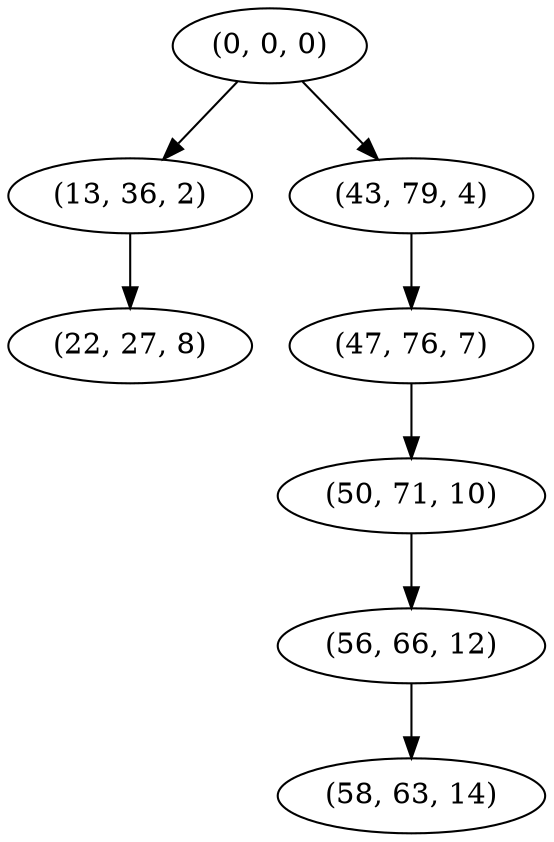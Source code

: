 digraph tree {
    "(0, 0, 0)";
    "(13, 36, 2)";
    "(22, 27, 8)";
    "(43, 79, 4)";
    "(47, 76, 7)";
    "(50, 71, 10)";
    "(56, 66, 12)";
    "(58, 63, 14)";
    "(0, 0, 0)" -> "(13, 36, 2)";
    "(0, 0, 0)" -> "(43, 79, 4)";
    "(13, 36, 2)" -> "(22, 27, 8)";
    "(43, 79, 4)" -> "(47, 76, 7)";
    "(47, 76, 7)" -> "(50, 71, 10)";
    "(50, 71, 10)" -> "(56, 66, 12)";
    "(56, 66, 12)" -> "(58, 63, 14)";
}
